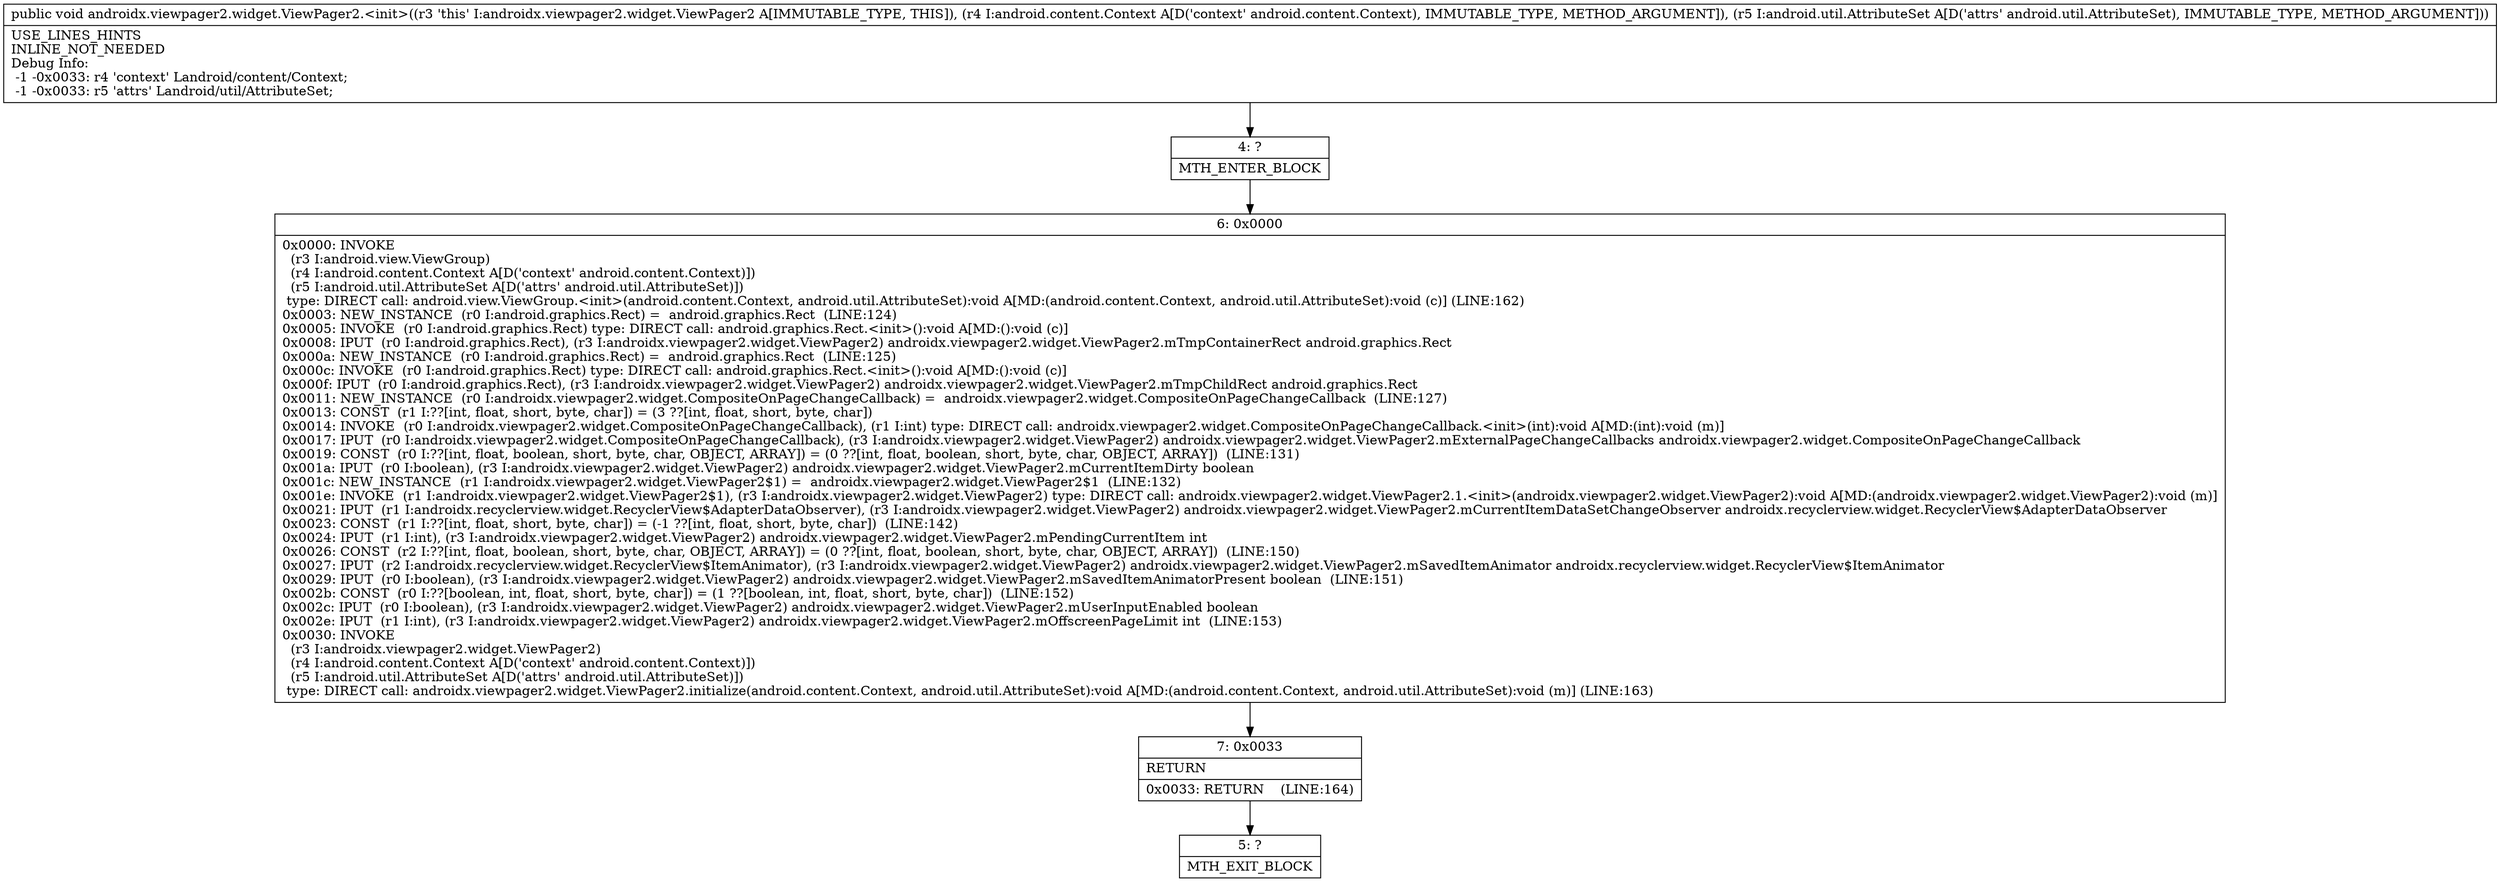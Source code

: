 digraph "CFG forandroidx.viewpager2.widget.ViewPager2.\<init\>(Landroid\/content\/Context;Landroid\/util\/AttributeSet;)V" {
Node_4 [shape=record,label="{4\:\ ?|MTH_ENTER_BLOCK\l}"];
Node_6 [shape=record,label="{6\:\ 0x0000|0x0000: INVOKE  \l  (r3 I:android.view.ViewGroup)\l  (r4 I:android.content.Context A[D('context' android.content.Context)])\l  (r5 I:android.util.AttributeSet A[D('attrs' android.util.AttributeSet)])\l type: DIRECT call: android.view.ViewGroup.\<init\>(android.content.Context, android.util.AttributeSet):void A[MD:(android.content.Context, android.util.AttributeSet):void (c)] (LINE:162)\l0x0003: NEW_INSTANCE  (r0 I:android.graphics.Rect) =  android.graphics.Rect  (LINE:124)\l0x0005: INVOKE  (r0 I:android.graphics.Rect) type: DIRECT call: android.graphics.Rect.\<init\>():void A[MD:():void (c)]\l0x0008: IPUT  (r0 I:android.graphics.Rect), (r3 I:androidx.viewpager2.widget.ViewPager2) androidx.viewpager2.widget.ViewPager2.mTmpContainerRect android.graphics.Rect \l0x000a: NEW_INSTANCE  (r0 I:android.graphics.Rect) =  android.graphics.Rect  (LINE:125)\l0x000c: INVOKE  (r0 I:android.graphics.Rect) type: DIRECT call: android.graphics.Rect.\<init\>():void A[MD:():void (c)]\l0x000f: IPUT  (r0 I:android.graphics.Rect), (r3 I:androidx.viewpager2.widget.ViewPager2) androidx.viewpager2.widget.ViewPager2.mTmpChildRect android.graphics.Rect \l0x0011: NEW_INSTANCE  (r0 I:androidx.viewpager2.widget.CompositeOnPageChangeCallback) =  androidx.viewpager2.widget.CompositeOnPageChangeCallback  (LINE:127)\l0x0013: CONST  (r1 I:??[int, float, short, byte, char]) = (3 ??[int, float, short, byte, char]) \l0x0014: INVOKE  (r0 I:androidx.viewpager2.widget.CompositeOnPageChangeCallback), (r1 I:int) type: DIRECT call: androidx.viewpager2.widget.CompositeOnPageChangeCallback.\<init\>(int):void A[MD:(int):void (m)]\l0x0017: IPUT  (r0 I:androidx.viewpager2.widget.CompositeOnPageChangeCallback), (r3 I:androidx.viewpager2.widget.ViewPager2) androidx.viewpager2.widget.ViewPager2.mExternalPageChangeCallbacks androidx.viewpager2.widget.CompositeOnPageChangeCallback \l0x0019: CONST  (r0 I:??[int, float, boolean, short, byte, char, OBJECT, ARRAY]) = (0 ??[int, float, boolean, short, byte, char, OBJECT, ARRAY])  (LINE:131)\l0x001a: IPUT  (r0 I:boolean), (r3 I:androidx.viewpager2.widget.ViewPager2) androidx.viewpager2.widget.ViewPager2.mCurrentItemDirty boolean \l0x001c: NEW_INSTANCE  (r1 I:androidx.viewpager2.widget.ViewPager2$1) =  androidx.viewpager2.widget.ViewPager2$1  (LINE:132)\l0x001e: INVOKE  (r1 I:androidx.viewpager2.widget.ViewPager2$1), (r3 I:androidx.viewpager2.widget.ViewPager2) type: DIRECT call: androidx.viewpager2.widget.ViewPager2.1.\<init\>(androidx.viewpager2.widget.ViewPager2):void A[MD:(androidx.viewpager2.widget.ViewPager2):void (m)]\l0x0021: IPUT  (r1 I:androidx.recyclerview.widget.RecyclerView$AdapterDataObserver), (r3 I:androidx.viewpager2.widget.ViewPager2) androidx.viewpager2.widget.ViewPager2.mCurrentItemDataSetChangeObserver androidx.recyclerview.widget.RecyclerView$AdapterDataObserver \l0x0023: CONST  (r1 I:??[int, float, short, byte, char]) = (\-1 ??[int, float, short, byte, char])  (LINE:142)\l0x0024: IPUT  (r1 I:int), (r3 I:androidx.viewpager2.widget.ViewPager2) androidx.viewpager2.widget.ViewPager2.mPendingCurrentItem int \l0x0026: CONST  (r2 I:??[int, float, boolean, short, byte, char, OBJECT, ARRAY]) = (0 ??[int, float, boolean, short, byte, char, OBJECT, ARRAY])  (LINE:150)\l0x0027: IPUT  (r2 I:androidx.recyclerview.widget.RecyclerView$ItemAnimator), (r3 I:androidx.viewpager2.widget.ViewPager2) androidx.viewpager2.widget.ViewPager2.mSavedItemAnimator androidx.recyclerview.widget.RecyclerView$ItemAnimator \l0x0029: IPUT  (r0 I:boolean), (r3 I:androidx.viewpager2.widget.ViewPager2) androidx.viewpager2.widget.ViewPager2.mSavedItemAnimatorPresent boolean  (LINE:151)\l0x002b: CONST  (r0 I:??[boolean, int, float, short, byte, char]) = (1 ??[boolean, int, float, short, byte, char])  (LINE:152)\l0x002c: IPUT  (r0 I:boolean), (r3 I:androidx.viewpager2.widget.ViewPager2) androidx.viewpager2.widget.ViewPager2.mUserInputEnabled boolean \l0x002e: IPUT  (r1 I:int), (r3 I:androidx.viewpager2.widget.ViewPager2) androidx.viewpager2.widget.ViewPager2.mOffscreenPageLimit int  (LINE:153)\l0x0030: INVOKE  \l  (r3 I:androidx.viewpager2.widget.ViewPager2)\l  (r4 I:android.content.Context A[D('context' android.content.Context)])\l  (r5 I:android.util.AttributeSet A[D('attrs' android.util.AttributeSet)])\l type: DIRECT call: androidx.viewpager2.widget.ViewPager2.initialize(android.content.Context, android.util.AttributeSet):void A[MD:(android.content.Context, android.util.AttributeSet):void (m)] (LINE:163)\l}"];
Node_7 [shape=record,label="{7\:\ 0x0033|RETURN\l|0x0033: RETURN    (LINE:164)\l}"];
Node_5 [shape=record,label="{5\:\ ?|MTH_EXIT_BLOCK\l}"];
MethodNode[shape=record,label="{public void androidx.viewpager2.widget.ViewPager2.\<init\>((r3 'this' I:androidx.viewpager2.widget.ViewPager2 A[IMMUTABLE_TYPE, THIS]), (r4 I:android.content.Context A[D('context' android.content.Context), IMMUTABLE_TYPE, METHOD_ARGUMENT]), (r5 I:android.util.AttributeSet A[D('attrs' android.util.AttributeSet), IMMUTABLE_TYPE, METHOD_ARGUMENT]))  | USE_LINES_HINTS\lINLINE_NOT_NEEDED\lDebug Info:\l  \-1 \-0x0033: r4 'context' Landroid\/content\/Context;\l  \-1 \-0x0033: r5 'attrs' Landroid\/util\/AttributeSet;\l}"];
MethodNode -> Node_4;Node_4 -> Node_6;
Node_6 -> Node_7;
Node_7 -> Node_5;
}

